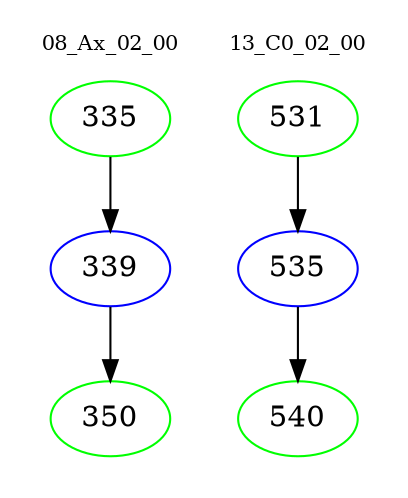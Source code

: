 digraph{
subgraph cluster_0 {
color = white
label = "08_Ax_02_00";
fontsize=10;
T0_335 [label="335", color="green"]
T0_335 -> T0_339 [color="black"]
T0_339 [label="339", color="blue"]
T0_339 -> T0_350 [color="black"]
T0_350 [label="350", color="green"]
}
subgraph cluster_1 {
color = white
label = "13_C0_02_00";
fontsize=10;
T1_531 [label="531", color="green"]
T1_531 -> T1_535 [color="black"]
T1_535 [label="535", color="blue"]
T1_535 -> T1_540 [color="black"]
T1_540 [label="540", color="green"]
}
}
